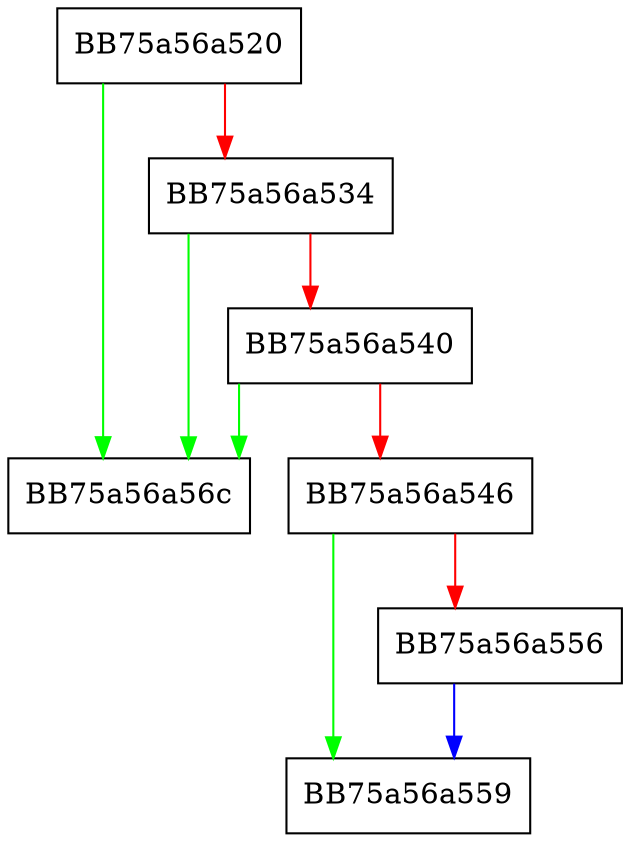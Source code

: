 digraph mp_lua_api_is_handle_nil {
  node [shape="box"];
  graph [splines=ortho];
  BB75a56a520 -> BB75a56a56c [color="green"];
  BB75a56a520 -> BB75a56a534 [color="red"];
  BB75a56a534 -> BB75a56a56c [color="green"];
  BB75a56a534 -> BB75a56a540 [color="red"];
  BB75a56a540 -> BB75a56a56c [color="green"];
  BB75a56a540 -> BB75a56a546 [color="red"];
  BB75a56a546 -> BB75a56a559 [color="green"];
  BB75a56a546 -> BB75a56a556 [color="red"];
  BB75a56a556 -> BB75a56a559 [color="blue"];
}